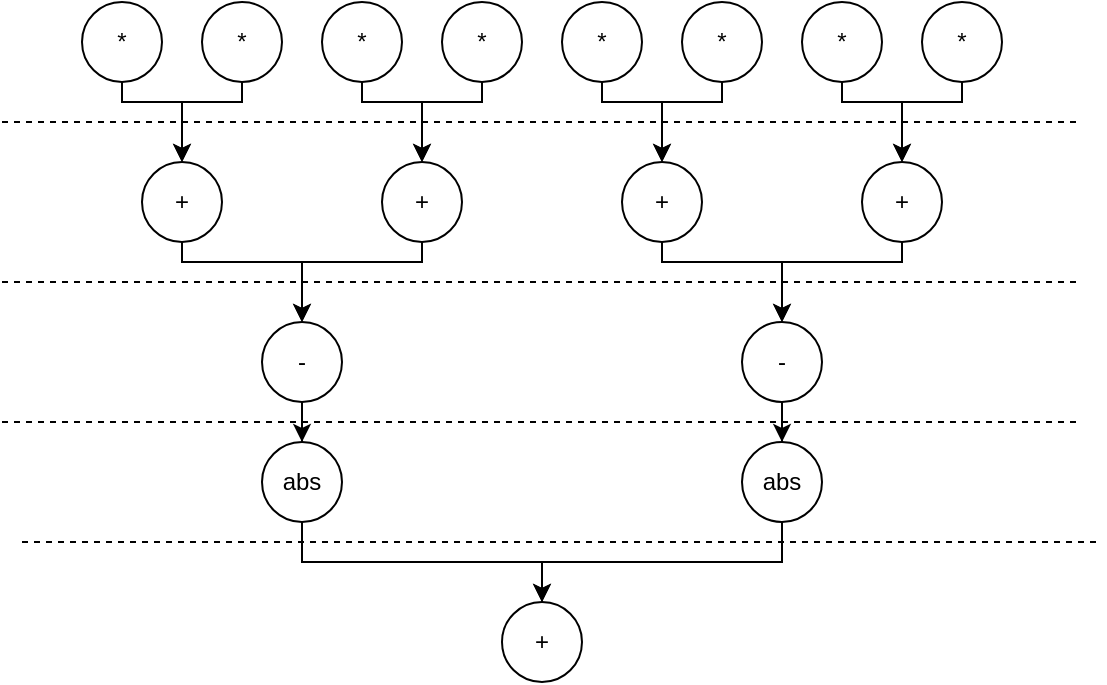 <mxfile version="24.8.3">
  <diagram name="Page-1" id="7IZlaRfim9HSo66foFJ8">
    <mxGraphModel dx="784" dy="389" grid="1" gridSize="10" guides="1" tooltips="1" connect="1" arrows="1" fold="1" page="1" pageScale="1" pageWidth="850" pageHeight="1100" math="0" shadow="0">
      <root>
        <mxCell id="0" />
        <mxCell id="1" parent="0" />
        <mxCell id="OnwZRqGxgUayh9ZLNMnh-13" value="" style="endArrow=none;dashed=1;html=1;rounded=0;" edge="1" parent="1">
          <mxGeometry width="50" height="50" relative="1" as="geometry">
            <mxPoint x="200" y="420" as="sourcePoint" />
            <mxPoint x="740" y="420" as="targetPoint" />
          </mxGeometry>
        </mxCell>
        <mxCell id="OnwZRqGxgUayh9ZLNMnh-18" value="" style="endArrow=none;dashed=1;html=1;rounded=0;" edge="1" parent="1">
          <mxGeometry width="50" height="50" relative="1" as="geometry">
            <mxPoint x="200" y="500" as="sourcePoint" />
            <mxPoint x="740" y="500" as="targetPoint" />
          </mxGeometry>
        </mxCell>
        <mxCell id="OnwZRqGxgUayh9ZLNMnh-43" style="edgeStyle=orthogonalEdgeStyle;rounded=0;orthogonalLoop=1;jettySize=auto;html=1;entryX=0.5;entryY=0;entryDx=0;entryDy=0;" edge="1" parent="1" source="OnwZRqGxgUayh9ZLNMnh-23" target="OnwZRqGxgUayh9ZLNMnh-31">
          <mxGeometry relative="1" as="geometry">
            <Array as="points">
              <mxPoint x="260" y="410" />
              <mxPoint x="290" y="410" />
            </Array>
          </mxGeometry>
        </mxCell>
        <mxCell id="OnwZRqGxgUayh9ZLNMnh-23" value="*" style="ellipse;whiteSpace=wrap;html=1;aspect=fixed;" vertex="1" parent="1">
          <mxGeometry x="240" y="360" width="40" height="40" as="geometry" />
        </mxCell>
        <mxCell id="OnwZRqGxgUayh9ZLNMnh-45" style="edgeStyle=orthogonalEdgeStyle;rounded=0;orthogonalLoop=1;jettySize=auto;html=1;entryX=0.5;entryY=0;entryDx=0;entryDy=0;" edge="1" parent="1" source="OnwZRqGxgUayh9ZLNMnh-24" target="OnwZRqGxgUayh9ZLNMnh-32">
          <mxGeometry relative="1" as="geometry">
            <Array as="points">
              <mxPoint x="380" y="410" />
              <mxPoint x="410" y="410" />
            </Array>
          </mxGeometry>
        </mxCell>
        <mxCell id="OnwZRqGxgUayh9ZLNMnh-24" value="*" style="ellipse;whiteSpace=wrap;html=1;aspect=fixed;" vertex="1" parent="1">
          <mxGeometry x="360" y="360" width="40" height="40" as="geometry" />
        </mxCell>
        <mxCell id="OnwZRqGxgUayh9ZLNMnh-48" style="edgeStyle=orthogonalEdgeStyle;rounded=0;orthogonalLoop=1;jettySize=auto;html=1;entryX=0.5;entryY=0;entryDx=0;entryDy=0;" edge="1" parent="1" source="OnwZRqGxgUayh9ZLNMnh-25" target="OnwZRqGxgUayh9ZLNMnh-33">
          <mxGeometry relative="1" as="geometry">
            <Array as="points">
              <mxPoint x="500" y="410" />
              <mxPoint x="530" y="410" />
            </Array>
          </mxGeometry>
        </mxCell>
        <mxCell id="OnwZRqGxgUayh9ZLNMnh-25" value="*" style="ellipse;whiteSpace=wrap;html=1;aspect=fixed;" vertex="1" parent="1">
          <mxGeometry x="480" y="360" width="40" height="40" as="geometry" />
        </mxCell>
        <mxCell id="OnwZRqGxgUayh9ZLNMnh-50" style="edgeStyle=orthogonalEdgeStyle;rounded=0;orthogonalLoop=1;jettySize=auto;html=1;entryX=0.5;entryY=0;entryDx=0;entryDy=0;" edge="1" parent="1" source="OnwZRqGxgUayh9ZLNMnh-26" target="OnwZRqGxgUayh9ZLNMnh-34">
          <mxGeometry relative="1" as="geometry">
            <Array as="points">
              <mxPoint x="620" y="410" />
              <mxPoint x="650" y="410" />
            </Array>
          </mxGeometry>
        </mxCell>
        <mxCell id="OnwZRqGxgUayh9ZLNMnh-26" value="*" style="ellipse;whiteSpace=wrap;html=1;aspect=fixed;" vertex="1" parent="1">
          <mxGeometry x="600" y="360" width="40" height="40" as="geometry" />
        </mxCell>
        <mxCell id="OnwZRqGxgUayh9ZLNMnh-44" style="edgeStyle=orthogonalEdgeStyle;rounded=0;orthogonalLoop=1;jettySize=auto;html=1;entryX=0.5;entryY=0;entryDx=0;entryDy=0;" edge="1" parent="1" source="OnwZRqGxgUayh9ZLNMnh-27" target="OnwZRqGxgUayh9ZLNMnh-31">
          <mxGeometry relative="1" as="geometry">
            <Array as="points">
              <mxPoint x="320" y="410" />
              <mxPoint x="290" y="410" />
            </Array>
          </mxGeometry>
        </mxCell>
        <mxCell id="OnwZRqGxgUayh9ZLNMnh-27" value="*" style="ellipse;whiteSpace=wrap;html=1;aspect=fixed;" vertex="1" parent="1">
          <mxGeometry x="300" y="360" width="40" height="40" as="geometry" />
        </mxCell>
        <mxCell id="OnwZRqGxgUayh9ZLNMnh-47" style="edgeStyle=orthogonalEdgeStyle;rounded=0;orthogonalLoop=1;jettySize=auto;html=1;entryX=0.5;entryY=0;entryDx=0;entryDy=0;" edge="1" parent="1" source="OnwZRqGxgUayh9ZLNMnh-28" target="OnwZRqGxgUayh9ZLNMnh-32">
          <mxGeometry relative="1" as="geometry">
            <Array as="points">
              <mxPoint x="440" y="410" />
              <mxPoint x="410" y="410" />
            </Array>
          </mxGeometry>
        </mxCell>
        <mxCell id="OnwZRqGxgUayh9ZLNMnh-28" value="*" style="ellipse;whiteSpace=wrap;html=1;aspect=fixed;" vertex="1" parent="1">
          <mxGeometry x="420" y="360" width="40" height="40" as="geometry" />
        </mxCell>
        <mxCell id="OnwZRqGxgUayh9ZLNMnh-49" style="edgeStyle=orthogonalEdgeStyle;rounded=0;orthogonalLoop=1;jettySize=auto;html=1;" edge="1" parent="1" source="OnwZRqGxgUayh9ZLNMnh-29">
          <mxGeometry relative="1" as="geometry">
            <mxPoint x="530" y="440" as="targetPoint" />
            <Array as="points">
              <mxPoint x="560" y="410" />
              <mxPoint x="530" y="410" />
            </Array>
          </mxGeometry>
        </mxCell>
        <mxCell id="OnwZRqGxgUayh9ZLNMnh-29" value="*" style="ellipse;whiteSpace=wrap;html=1;aspect=fixed;" vertex="1" parent="1">
          <mxGeometry x="540" y="360" width="40" height="40" as="geometry" />
        </mxCell>
        <mxCell id="OnwZRqGxgUayh9ZLNMnh-51" style="edgeStyle=orthogonalEdgeStyle;rounded=0;orthogonalLoop=1;jettySize=auto;html=1;" edge="1" parent="1" source="OnwZRqGxgUayh9ZLNMnh-30">
          <mxGeometry relative="1" as="geometry">
            <mxPoint x="650" y="440" as="targetPoint" />
            <Array as="points">
              <mxPoint x="680" y="410" />
              <mxPoint x="650" y="410" />
            </Array>
          </mxGeometry>
        </mxCell>
        <mxCell id="OnwZRqGxgUayh9ZLNMnh-30" value="*" style="ellipse;whiteSpace=wrap;html=1;aspect=fixed;" vertex="1" parent="1">
          <mxGeometry x="660" y="360" width="40" height="40" as="geometry" />
        </mxCell>
        <mxCell id="OnwZRqGxgUayh9ZLNMnh-53" style="edgeStyle=orthogonalEdgeStyle;rounded=0;orthogonalLoop=1;jettySize=auto;html=1;entryX=0.5;entryY=0;entryDx=0;entryDy=0;" edge="1" parent="1" source="OnwZRqGxgUayh9ZLNMnh-31" target="OnwZRqGxgUayh9ZLNMnh-40">
          <mxGeometry relative="1" as="geometry">
            <Array as="points">
              <mxPoint x="290" y="490" />
              <mxPoint x="350" y="490" />
            </Array>
          </mxGeometry>
        </mxCell>
        <mxCell id="OnwZRqGxgUayh9ZLNMnh-31" value="+" style="ellipse;whiteSpace=wrap;html=1;aspect=fixed;" vertex="1" parent="1">
          <mxGeometry x="270" y="440" width="40" height="40" as="geometry" />
        </mxCell>
        <mxCell id="OnwZRqGxgUayh9ZLNMnh-54" style="edgeStyle=orthogonalEdgeStyle;rounded=0;orthogonalLoop=1;jettySize=auto;html=1;entryX=0.5;entryY=0;entryDx=0;entryDy=0;" edge="1" parent="1" source="OnwZRqGxgUayh9ZLNMnh-32" target="OnwZRqGxgUayh9ZLNMnh-40">
          <mxGeometry relative="1" as="geometry">
            <Array as="points">
              <mxPoint x="410" y="490" />
              <mxPoint x="350" y="490" />
            </Array>
          </mxGeometry>
        </mxCell>
        <mxCell id="OnwZRqGxgUayh9ZLNMnh-32" value="+" style="ellipse;whiteSpace=wrap;html=1;aspect=fixed;" vertex="1" parent="1">
          <mxGeometry x="390" y="440" width="40" height="40" as="geometry" />
        </mxCell>
        <mxCell id="OnwZRqGxgUayh9ZLNMnh-55" style="edgeStyle=orthogonalEdgeStyle;rounded=0;orthogonalLoop=1;jettySize=auto;html=1;entryX=0.5;entryY=0;entryDx=0;entryDy=0;" edge="1" parent="1" source="OnwZRqGxgUayh9ZLNMnh-33" target="OnwZRqGxgUayh9ZLNMnh-41">
          <mxGeometry relative="1" as="geometry">
            <Array as="points">
              <mxPoint x="530" y="490" />
              <mxPoint x="590" y="490" />
            </Array>
          </mxGeometry>
        </mxCell>
        <mxCell id="OnwZRqGxgUayh9ZLNMnh-33" value="+" style="ellipse;whiteSpace=wrap;html=1;aspect=fixed;" vertex="1" parent="1">
          <mxGeometry x="510" y="440" width="40" height="40" as="geometry" />
        </mxCell>
        <mxCell id="OnwZRqGxgUayh9ZLNMnh-56" style="edgeStyle=orthogonalEdgeStyle;rounded=0;orthogonalLoop=1;jettySize=auto;html=1;" edge="1" parent="1" source="OnwZRqGxgUayh9ZLNMnh-34">
          <mxGeometry relative="1" as="geometry">
            <mxPoint x="590" y="520" as="targetPoint" />
            <Array as="points">
              <mxPoint x="650" y="490" />
              <mxPoint x="590" y="490" />
            </Array>
          </mxGeometry>
        </mxCell>
        <mxCell id="OnwZRqGxgUayh9ZLNMnh-34" value="+" style="ellipse;whiteSpace=wrap;html=1;aspect=fixed;" vertex="1" parent="1">
          <mxGeometry x="630" y="440" width="40" height="40" as="geometry" />
        </mxCell>
        <mxCell id="OnwZRqGxgUayh9ZLNMnh-60" style="edgeStyle=orthogonalEdgeStyle;rounded=0;orthogonalLoop=1;jettySize=auto;html=1;" edge="1" parent="1" source="OnwZRqGxgUayh9ZLNMnh-40" target="OnwZRqGxgUayh9ZLNMnh-58">
          <mxGeometry relative="1" as="geometry" />
        </mxCell>
        <mxCell id="OnwZRqGxgUayh9ZLNMnh-40" value="-" style="ellipse;whiteSpace=wrap;html=1;aspect=fixed;" vertex="1" parent="1">
          <mxGeometry x="330" y="520" width="40" height="40" as="geometry" />
        </mxCell>
        <mxCell id="OnwZRqGxgUayh9ZLNMnh-61" style="edgeStyle=orthogonalEdgeStyle;rounded=0;orthogonalLoop=1;jettySize=auto;html=1;entryX=0.5;entryY=0;entryDx=0;entryDy=0;" edge="1" parent="1" source="OnwZRqGxgUayh9ZLNMnh-41" target="OnwZRqGxgUayh9ZLNMnh-59">
          <mxGeometry relative="1" as="geometry" />
        </mxCell>
        <mxCell id="OnwZRqGxgUayh9ZLNMnh-41" value="-" style="ellipse;whiteSpace=wrap;html=1;aspect=fixed;" vertex="1" parent="1">
          <mxGeometry x="570" y="520" width="40" height="40" as="geometry" />
        </mxCell>
        <mxCell id="OnwZRqGxgUayh9ZLNMnh-57" value="" style="endArrow=none;dashed=1;html=1;rounded=0;" edge="1" parent="1">
          <mxGeometry width="50" height="50" relative="1" as="geometry">
            <mxPoint x="200" y="570" as="sourcePoint" />
            <mxPoint x="740" y="570" as="targetPoint" />
          </mxGeometry>
        </mxCell>
        <mxCell id="OnwZRqGxgUayh9ZLNMnh-67" style="edgeStyle=orthogonalEdgeStyle;rounded=0;orthogonalLoop=1;jettySize=auto;html=1;entryX=0.5;entryY=0;entryDx=0;entryDy=0;" edge="1" parent="1" source="OnwZRqGxgUayh9ZLNMnh-58" target="OnwZRqGxgUayh9ZLNMnh-63">
          <mxGeometry relative="1" as="geometry">
            <Array as="points">
              <mxPoint x="350" y="640" />
              <mxPoint x="470" y="640" />
            </Array>
          </mxGeometry>
        </mxCell>
        <mxCell id="OnwZRqGxgUayh9ZLNMnh-58" value="abs" style="ellipse;whiteSpace=wrap;html=1;aspect=fixed;" vertex="1" parent="1">
          <mxGeometry x="330" y="580" width="40" height="40" as="geometry" />
        </mxCell>
        <mxCell id="OnwZRqGxgUayh9ZLNMnh-68" style="edgeStyle=orthogonalEdgeStyle;rounded=0;orthogonalLoop=1;jettySize=auto;html=1;" edge="1" parent="1" source="OnwZRqGxgUayh9ZLNMnh-63">
          <mxGeometry relative="1" as="geometry">
            <mxPoint x="470" y="680" as="targetPoint" />
            <Array as="points">
              <mxPoint x="470" y="640" />
            </Array>
          </mxGeometry>
        </mxCell>
        <mxCell id="OnwZRqGxgUayh9ZLNMnh-59" value="abs" style="ellipse;whiteSpace=wrap;html=1;aspect=fixed;" vertex="1" parent="1">
          <mxGeometry x="570" y="580" width="40" height="40" as="geometry" />
        </mxCell>
        <mxCell id="OnwZRqGxgUayh9ZLNMnh-69" value="" style="endArrow=none;dashed=1;html=1;rounded=0;" edge="1" parent="1">
          <mxGeometry width="50" height="50" relative="1" as="geometry">
            <mxPoint x="210" y="630" as="sourcePoint" />
            <mxPoint x="750" y="630" as="targetPoint" />
          </mxGeometry>
        </mxCell>
        <mxCell id="OnwZRqGxgUayh9ZLNMnh-70" value="" style="edgeStyle=orthogonalEdgeStyle;rounded=0;orthogonalLoop=1;jettySize=auto;html=1;" edge="1" parent="1" source="OnwZRqGxgUayh9ZLNMnh-59" target="OnwZRqGxgUayh9ZLNMnh-63">
          <mxGeometry relative="1" as="geometry">
            <mxPoint x="470" y="680" as="targetPoint" />
            <mxPoint x="590" y="620" as="sourcePoint" />
            <Array as="points">
              <mxPoint x="590" y="640" />
            </Array>
          </mxGeometry>
        </mxCell>
        <mxCell id="OnwZRqGxgUayh9ZLNMnh-63" value="+" style="ellipse;whiteSpace=wrap;html=1;aspect=fixed;" vertex="1" parent="1">
          <mxGeometry x="450" y="660" width="40" height="40" as="geometry" />
        </mxCell>
      </root>
    </mxGraphModel>
  </diagram>
</mxfile>
